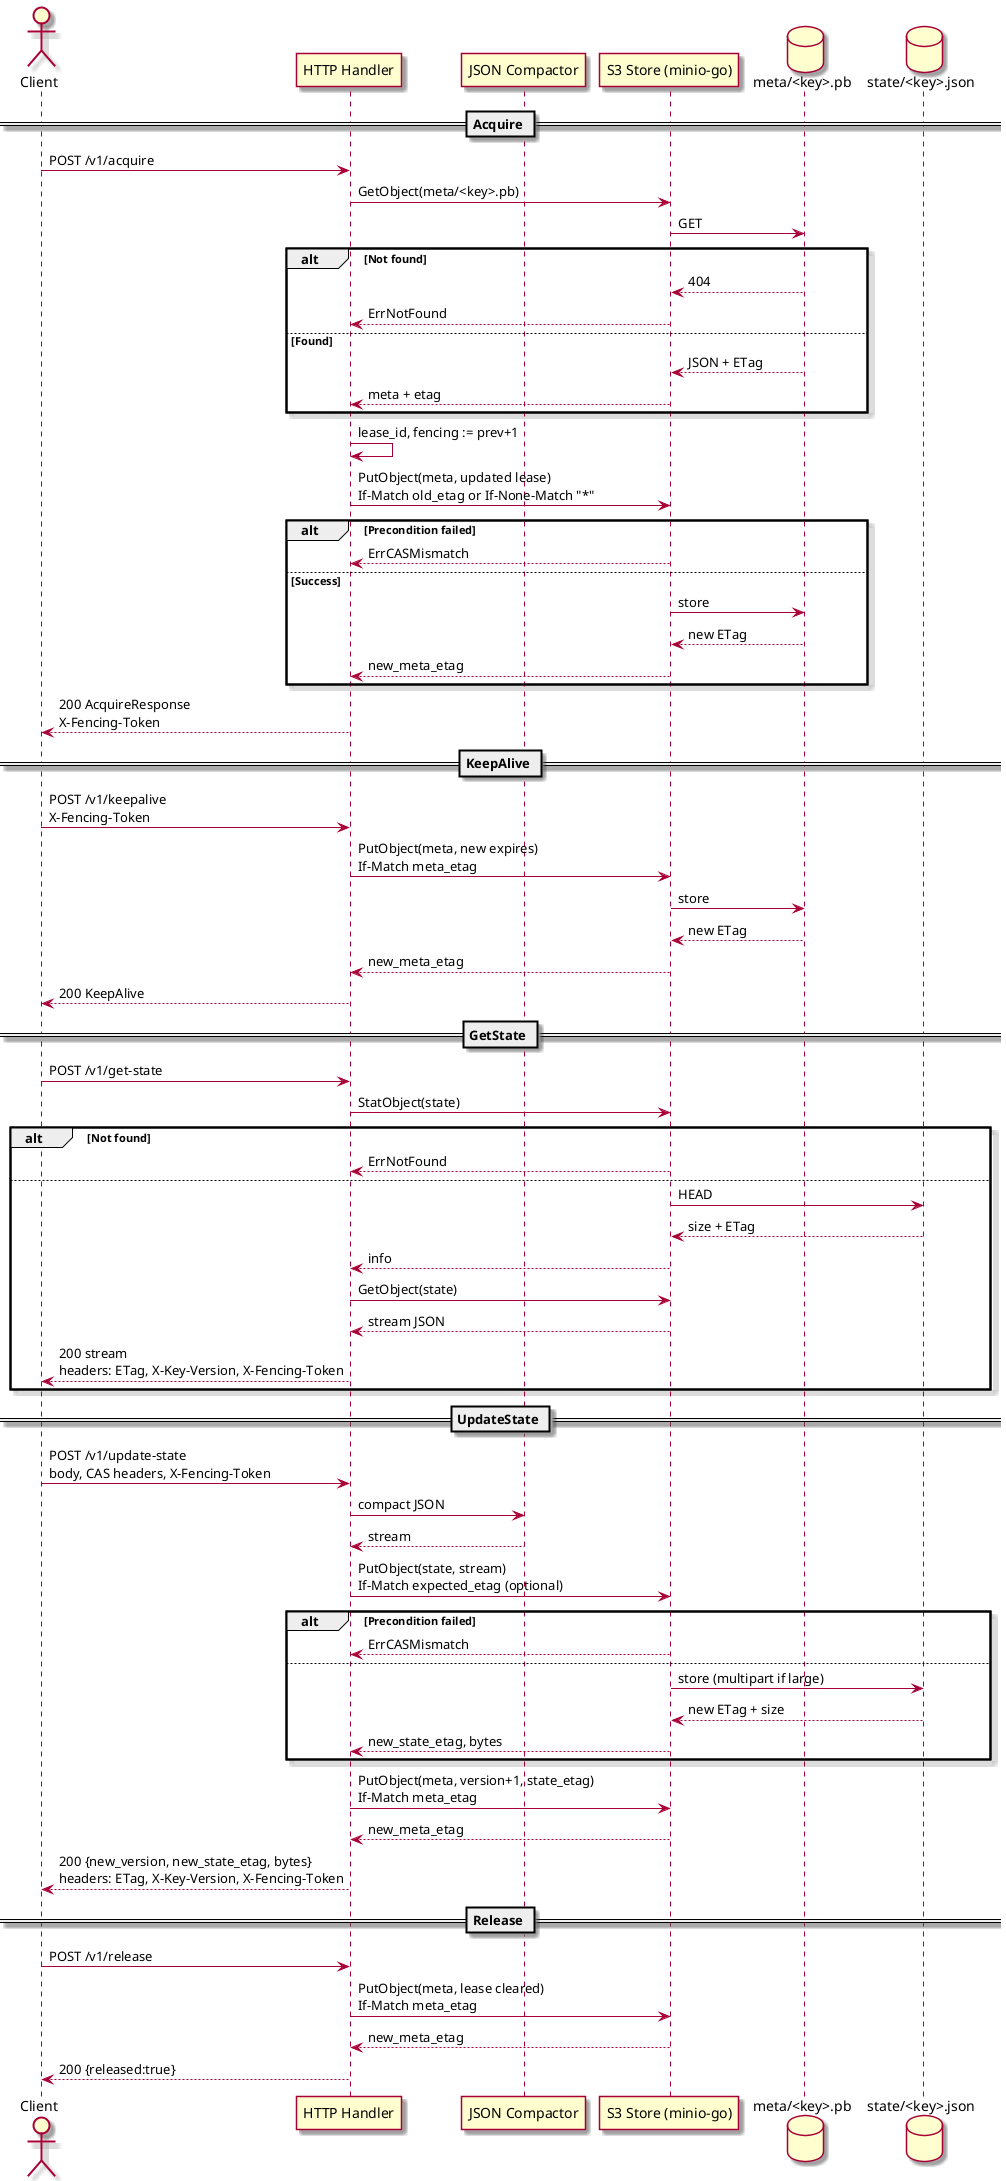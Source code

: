 @startuml
' Detailed flow for S3-compatible backend (MinIO/AWS)

skin rose

actor Client
participant "HTTP Handler" as Handler
participant "JSON Compactor" as Compactor
participant "S3 Store (minio-go)" as S3
database "meta/<key>.pb" as MetaObj
database "state/<key>.json" as StateObj

== Acquire ==
Client -> Handler: POST /v1/acquire
Handler -> S3: GetObject(meta/<key>.pb)
S3 -> MetaObj: GET
alt Not found
    MetaObj --> S3: 404
    S3 --> Handler: ErrNotFound
else Found
    MetaObj --> S3: JSON + ETag
    S3 --> Handler: meta + etag
end
Handler -> Handler: lease_id, fencing := prev+1
Handler -> S3: PutObject(meta, updated lease)\nIf-Match old_etag or If-None-Match "*"
alt Precondition failed
    S3 --> Handler: ErrCASMismatch
else Success
    S3 -> MetaObj: store
    MetaObj --> S3: new ETag
    S3 --> Handler: new_meta_etag
end
Handler --> Client: 200 AcquireResponse\nX-Fencing-Token

== KeepAlive ==
Client -> Handler: POST /v1/keepalive\nX-Fencing-Token
Handler -> S3: PutObject(meta, new expires)\nIf-Match meta_etag
S3 -> MetaObj: store
MetaObj --> S3: new ETag
S3 --> Handler: new_meta_etag
Handler --> Client: 200 KeepAlive

== GetState ==
Client -> Handler: POST /v1/get-state
Handler -> S3: StatObject(state)
alt Not found
    S3 --> Handler: ErrNotFound
else
    S3 -> StateObj: HEAD
    StateObj --> S3: size + ETag
    S3 --> Handler: info
    Handler -> S3: GetObject(state)
    S3 --> Handler: stream JSON
    Handler --> Client: 200 stream\nheaders: ETag, X-Key-Version, X-Fencing-Token
end

== UpdateState ==
Client -> Handler: POST /v1/update-state\nbody, CAS headers, X-Fencing-Token
Handler -> Compactor: compact JSON
Compactor --> Handler: stream
Handler -> S3: PutObject(state, stream)\nIf-Match expected_etag (optional)
alt Precondition failed
    S3 --> Handler: ErrCASMismatch
else
    S3 -> StateObj: store (multipart if large)
    StateObj --> S3: new ETag + size
    S3 --> Handler: new_state_etag, bytes
end
Handler -> S3: PutObject(meta, version+1, state_etag)\nIf-Match meta_etag
S3 --> Handler: new_meta_etag
Handler --> Client: 200 {new_version, new_state_etag, bytes}\nheaders: ETag, X-Key-Version, X-Fencing-Token

== Release ==
Client -> Handler: POST /v1/release
Handler -> S3: PutObject(meta, lease cleared)\nIf-Match meta_etag
S3 --> Handler: new_meta_etag
Handler --> Client: 200 {released:true}

@enduml
